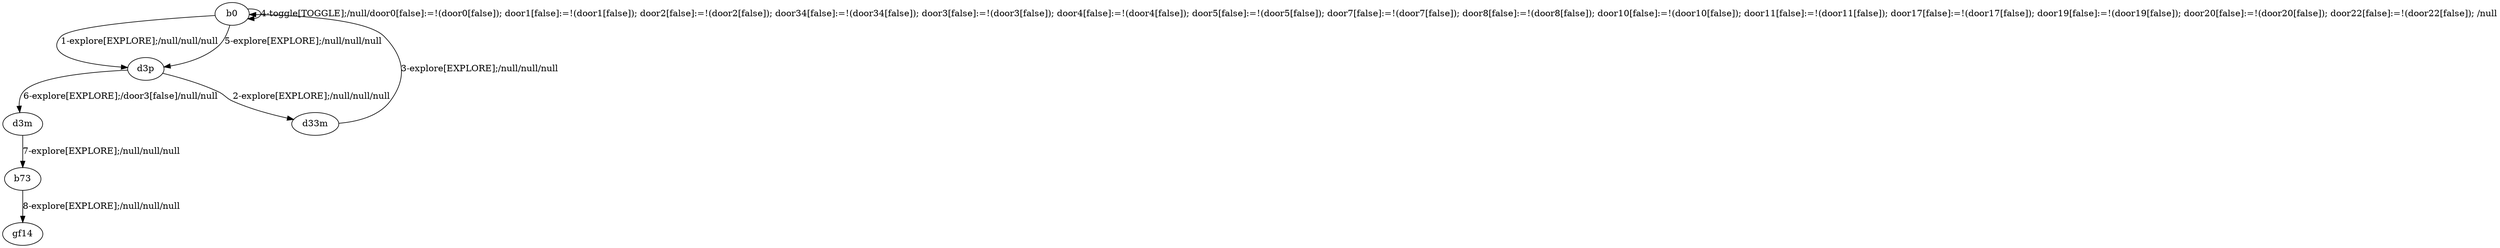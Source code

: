 # Total number of goals covered by this test: 2
# b73 --> gf14
# d3m --> b73

digraph g {
"b0" -> "d3p" [label = "1-explore[EXPLORE];/null/null/null"];
"d3p" -> "d33m" [label = "2-explore[EXPLORE];/null/null/null"];
"d33m" -> "b0" [label = "3-explore[EXPLORE];/null/null/null"];
"b0" -> "b0" [label = "4-toggle[TOGGLE];/null/door0[false]:=!(door0[false]); door1[false]:=!(door1[false]); door2[false]:=!(door2[false]); door34[false]:=!(door34[false]); door3[false]:=!(door3[false]); door4[false]:=!(door4[false]); door5[false]:=!(door5[false]); door7[false]:=!(door7[false]); door8[false]:=!(door8[false]); door10[false]:=!(door10[false]); door11[false]:=!(door11[false]); door17[false]:=!(door17[false]); door19[false]:=!(door19[false]); door20[false]:=!(door20[false]); door22[false]:=!(door22[false]); /null"];
"b0" -> "d3p" [label = "5-explore[EXPLORE];/null/null/null"];
"d3p" -> "d3m" [label = "6-explore[EXPLORE];/door3[false]/null/null"];
"d3m" -> "b73" [label = "7-explore[EXPLORE];/null/null/null"];
"b73" -> "gf14" [label = "8-explore[EXPLORE];/null/null/null"];
}